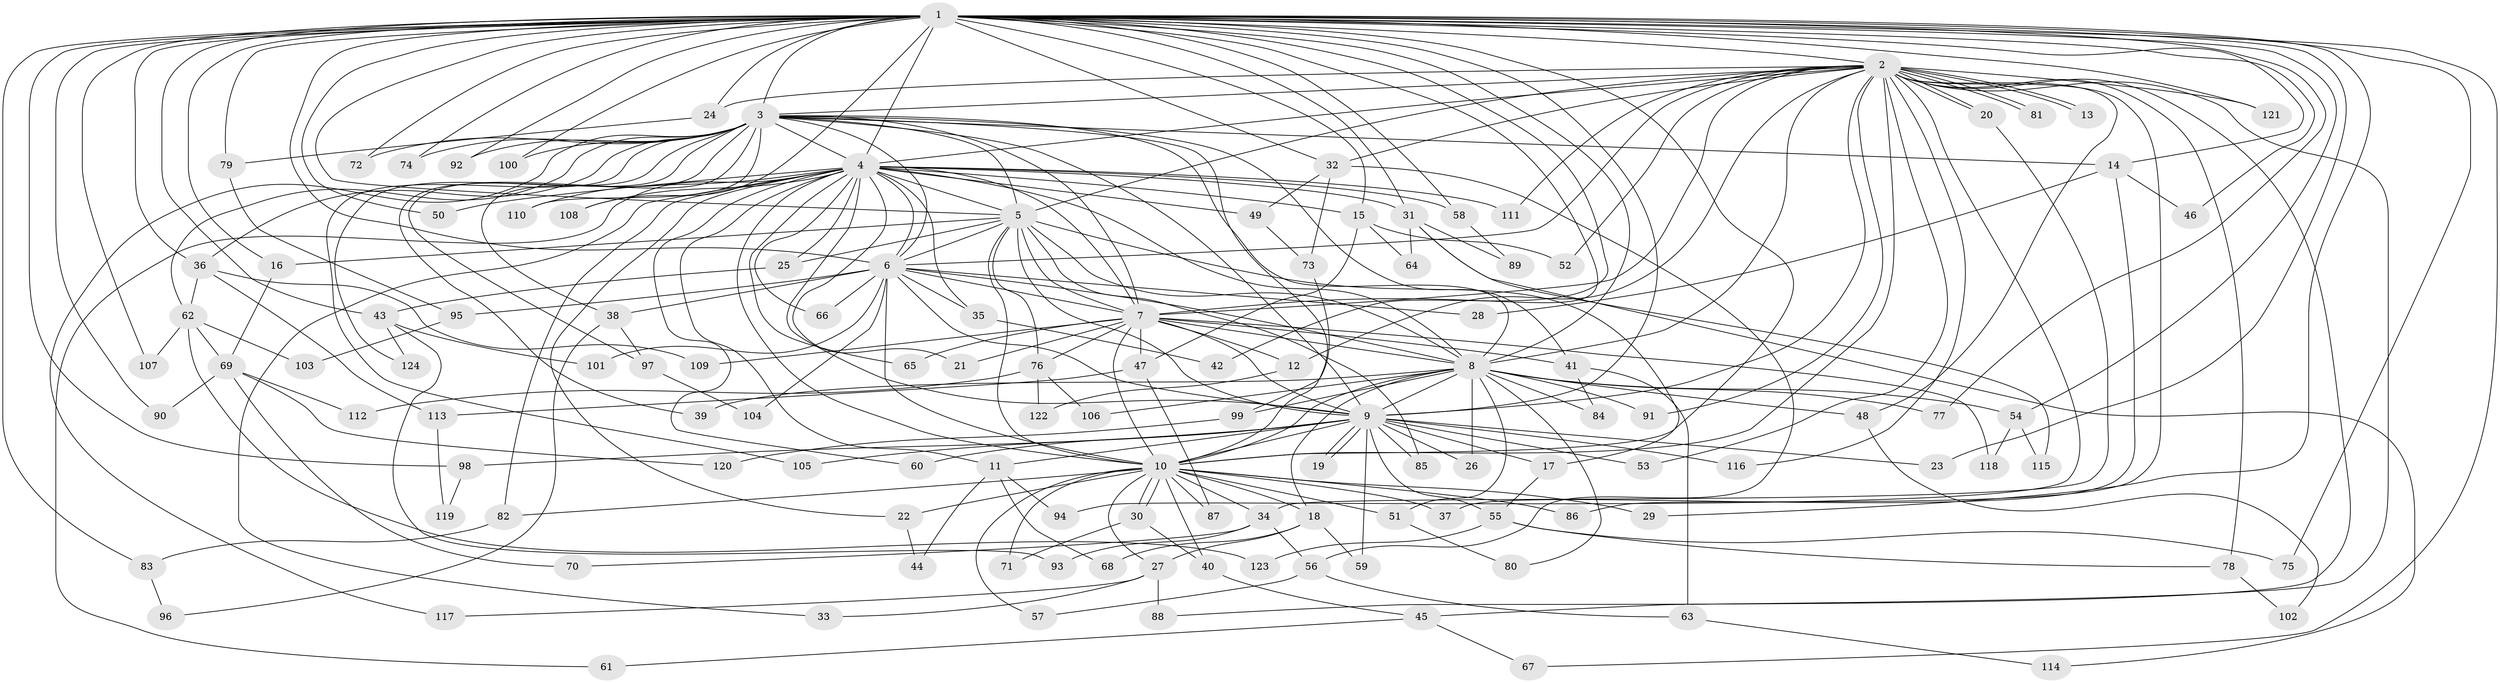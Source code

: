 // Generated by graph-tools (version 1.1) at 2025/49/03/09/25 03:49:33]
// undirected, 124 vertices, 273 edges
graph export_dot {
graph [start="1"]
  node [color=gray90,style=filled];
  1;
  2;
  3;
  4;
  5;
  6;
  7;
  8;
  9;
  10;
  11;
  12;
  13;
  14;
  15;
  16;
  17;
  18;
  19;
  20;
  21;
  22;
  23;
  24;
  25;
  26;
  27;
  28;
  29;
  30;
  31;
  32;
  33;
  34;
  35;
  36;
  37;
  38;
  39;
  40;
  41;
  42;
  43;
  44;
  45;
  46;
  47;
  48;
  49;
  50;
  51;
  52;
  53;
  54;
  55;
  56;
  57;
  58;
  59;
  60;
  61;
  62;
  63;
  64;
  65;
  66;
  67;
  68;
  69;
  70;
  71;
  72;
  73;
  74;
  75;
  76;
  77;
  78;
  79;
  80;
  81;
  82;
  83;
  84;
  85;
  86;
  87;
  88;
  89;
  90;
  91;
  92;
  93;
  94;
  95;
  96;
  97;
  98;
  99;
  100;
  101;
  102;
  103;
  104;
  105;
  106;
  107;
  108;
  109;
  110;
  111;
  112;
  113;
  114;
  115;
  116;
  117;
  118;
  119;
  120;
  121;
  122;
  123;
  124;
  1 -- 2;
  1 -- 3;
  1 -- 4;
  1 -- 5;
  1 -- 6;
  1 -- 7;
  1 -- 8;
  1 -- 9;
  1 -- 10;
  1 -- 14;
  1 -- 15;
  1 -- 16;
  1 -- 23;
  1 -- 24;
  1 -- 29;
  1 -- 31;
  1 -- 32;
  1 -- 36;
  1 -- 42;
  1 -- 43;
  1 -- 46;
  1 -- 50;
  1 -- 54;
  1 -- 58;
  1 -- 67;
  1 -- 72;
  1 -- 74;
  1 -- 75;
  1 -- 77;
  1 -- 79;
  1 -- 83;
  1 -- 90;
  1 -- 92;
  1 -- 98;
  1 -- 100;
  1 -- 107;
  1 -- 108;
  1 -- 121;
  2 -- 3;
  2 -- 4;
  2 -- 5;
  2 -- 6;
  2 -- 7;
  2 -- 8;
  2 -- 9;
  2 -- 10;
  2 -- 12;
  2 -- 13;
  2 -- 13;
  2 -- 20;
  2 -- 20;
  2 -- 24;
  2 -- 32;
  2 -- 45;
  2 -- 48;
  2 -- 52;
  2 -- 53;
  2 -- 78;
  2 -- 81;
  2 -- 81;
  2 -- 86;
  2 -- 88;
  2 -- 91;
  2 -- 94;
  2 -- 111;
  2 -- 116;
  2 -- 121;
  3 -- 4;
  3 -- 5;
  3 -- 6;
  3 -- 7;
  3 -- 8;
  3 -- 9;
  3 -- 10;
  3 -- 14;
  3 -- 36;
  3 -- 38;
  3 -- 39;
  3 -- 41;
  3 -- 62;
  3 -- 72;
  3 -- 74;
  3 -- 92;
  3 -- 97;
  3 -- 100;
  3 -- 105;
  3 -- 110;
  3 -- 117;
  3 -- 124;
  4 -- 5;
  4 -- 6;
  4 -- 7;
  4 -- 8;
  4 -- 9;
  4 -- 10;
  4 -- 11;
  4 -- 15;
  4 -- 21;
  4 -- 22;
  4 -- 25;
  4 -- 31;
  4 -- 33;
  4 -- 35;
  4 -- 49;
  4 -- 50;
  4 -- 58;
  4 -- 60;
  4 -- 61;
  4 -- 65;
  4 -- 66;
  4 -- 82;
  4 -- 108;
  4 -- 110;
  4 -- 111;
  5 -- 6;
  5 -- 7;
  5 -- 8;
  5 -- 9;
  5 -- 10;
  5 -- 16;
  5 -- 17;
  5 -- 25;
  5 -- 76;
  5 -- 85;
  6 -- 7;
  6 -- 8;
  6 -- 9;
  6 -- 10;
  6 -- 28;
  6 -- 35;
  6 -- 38;
  6 -- 66;
  6 -- 95;
  6 -- 101;
  6 -- 104;
  7 -- 8;
  7 -- 9;
  7 -- 10;
  7 -- 12;
  7 -- 21;
  7 -- 41;
  7 -- 47;
  7 -- 65;
  7 -- 76;
  7 -- 109;
  7 -- 118;
  8 -- 9;
  8 -- 10;
  8 -- 18;
  8 -- 26;
  8 -- 39;
  8 -- 48;
  8 -- 51;
  8 -- 54;
  8 -- 77;
  8 -- 80;
  8 -- 84;
  8 -- 91;
  8 -- 99;
  8 -- 106;
  9 -- 10;
  9 -- 11;
  9 -- 17;
  9 -- 19;
  9 -- 19;
  9 -- 23;
  9 -- 26;
  9 -- 53;
  9 -- 55;
  9 -- 59;
  9 -- 60;
  9 -- 85;
  9 -- 98;
  9 -- 105;
  9 -- 116;
  10 -- 18;
  10 -- 22;
  10 -- 27;
  10 -- 29;
  10 -- 30;
  10 -- 30;
  10 -- 34;
  10 -- 37;
  10 -- 40;
  10 -- 51;
  10 -- 57;
  10 -- 71;
  10 -- 82;
  10 -- 86;
  10 -- 87;
  11 -- 44;
  11 -- 68;
  11 -- 94;
  12 -- 122;
  14 -- 28;
  14 -- 37;
  14 -- 46;
  15 -- 47;
  15 -- 52;
  15 -- 64;
  16 -- 69;
  17 -- 55;
  18 -- 27;
  18 -- 59;
  18 -- 68;
  20 -- 34;
  22 -- 44;
  24 -- 79;
  25 -- 43;
  27 -- 33;
  27 -- 88;
  27 -- 117;
  30 -- 40;
  30 -- 71;
  31 -- 64;
  31 -- 89;
  31 -- 114;
  31 -- 115;
  32 -- 49;
  32 -- 56;
  32 -- 73;
  34 -- 56;
  34 -- 70;
  34 -- 93;
  35 -- 42;
  36 -- 62;
  36 -- 109;
  36 -- 113;
  38 -- 96;
  38 -- 97;
  40 -- 45;
  41 -- 63;
  41 -- 84;
  43 -- 93;
  43 -- 101;
  43 -- 124;
  45 -- 61;
  45 -- 67;
  47 -- 87;
  47 -- 113;
  48 -- 102;
  49 -- 73;
  51 -- 80;
  54 -- 115;
  54 -- 118;
  55 -- 75;
  55 -- 78;
  55 -- 123;
  56 -- 57;
  56 -- 63;
  58 -- 89;
  62 -- 69;
  62 -- 103;
  62 -- 107;
  62 -- 123;
  63 -- 114;
  69 -- 70;
  69 -- 90;
  69 -- 112;
  69 -- 120;
  73 -- 99;
  76 -- 106;
  76 -- 112;
  76 -- 122;
  78 -- 102;
  79 -- 95;
  82 -- 83;
  83 -- 96;
  95 -- 103;
  97 -- 104;
  98 -- 119;
  99 -- 120;
  113 -- 119;
}
